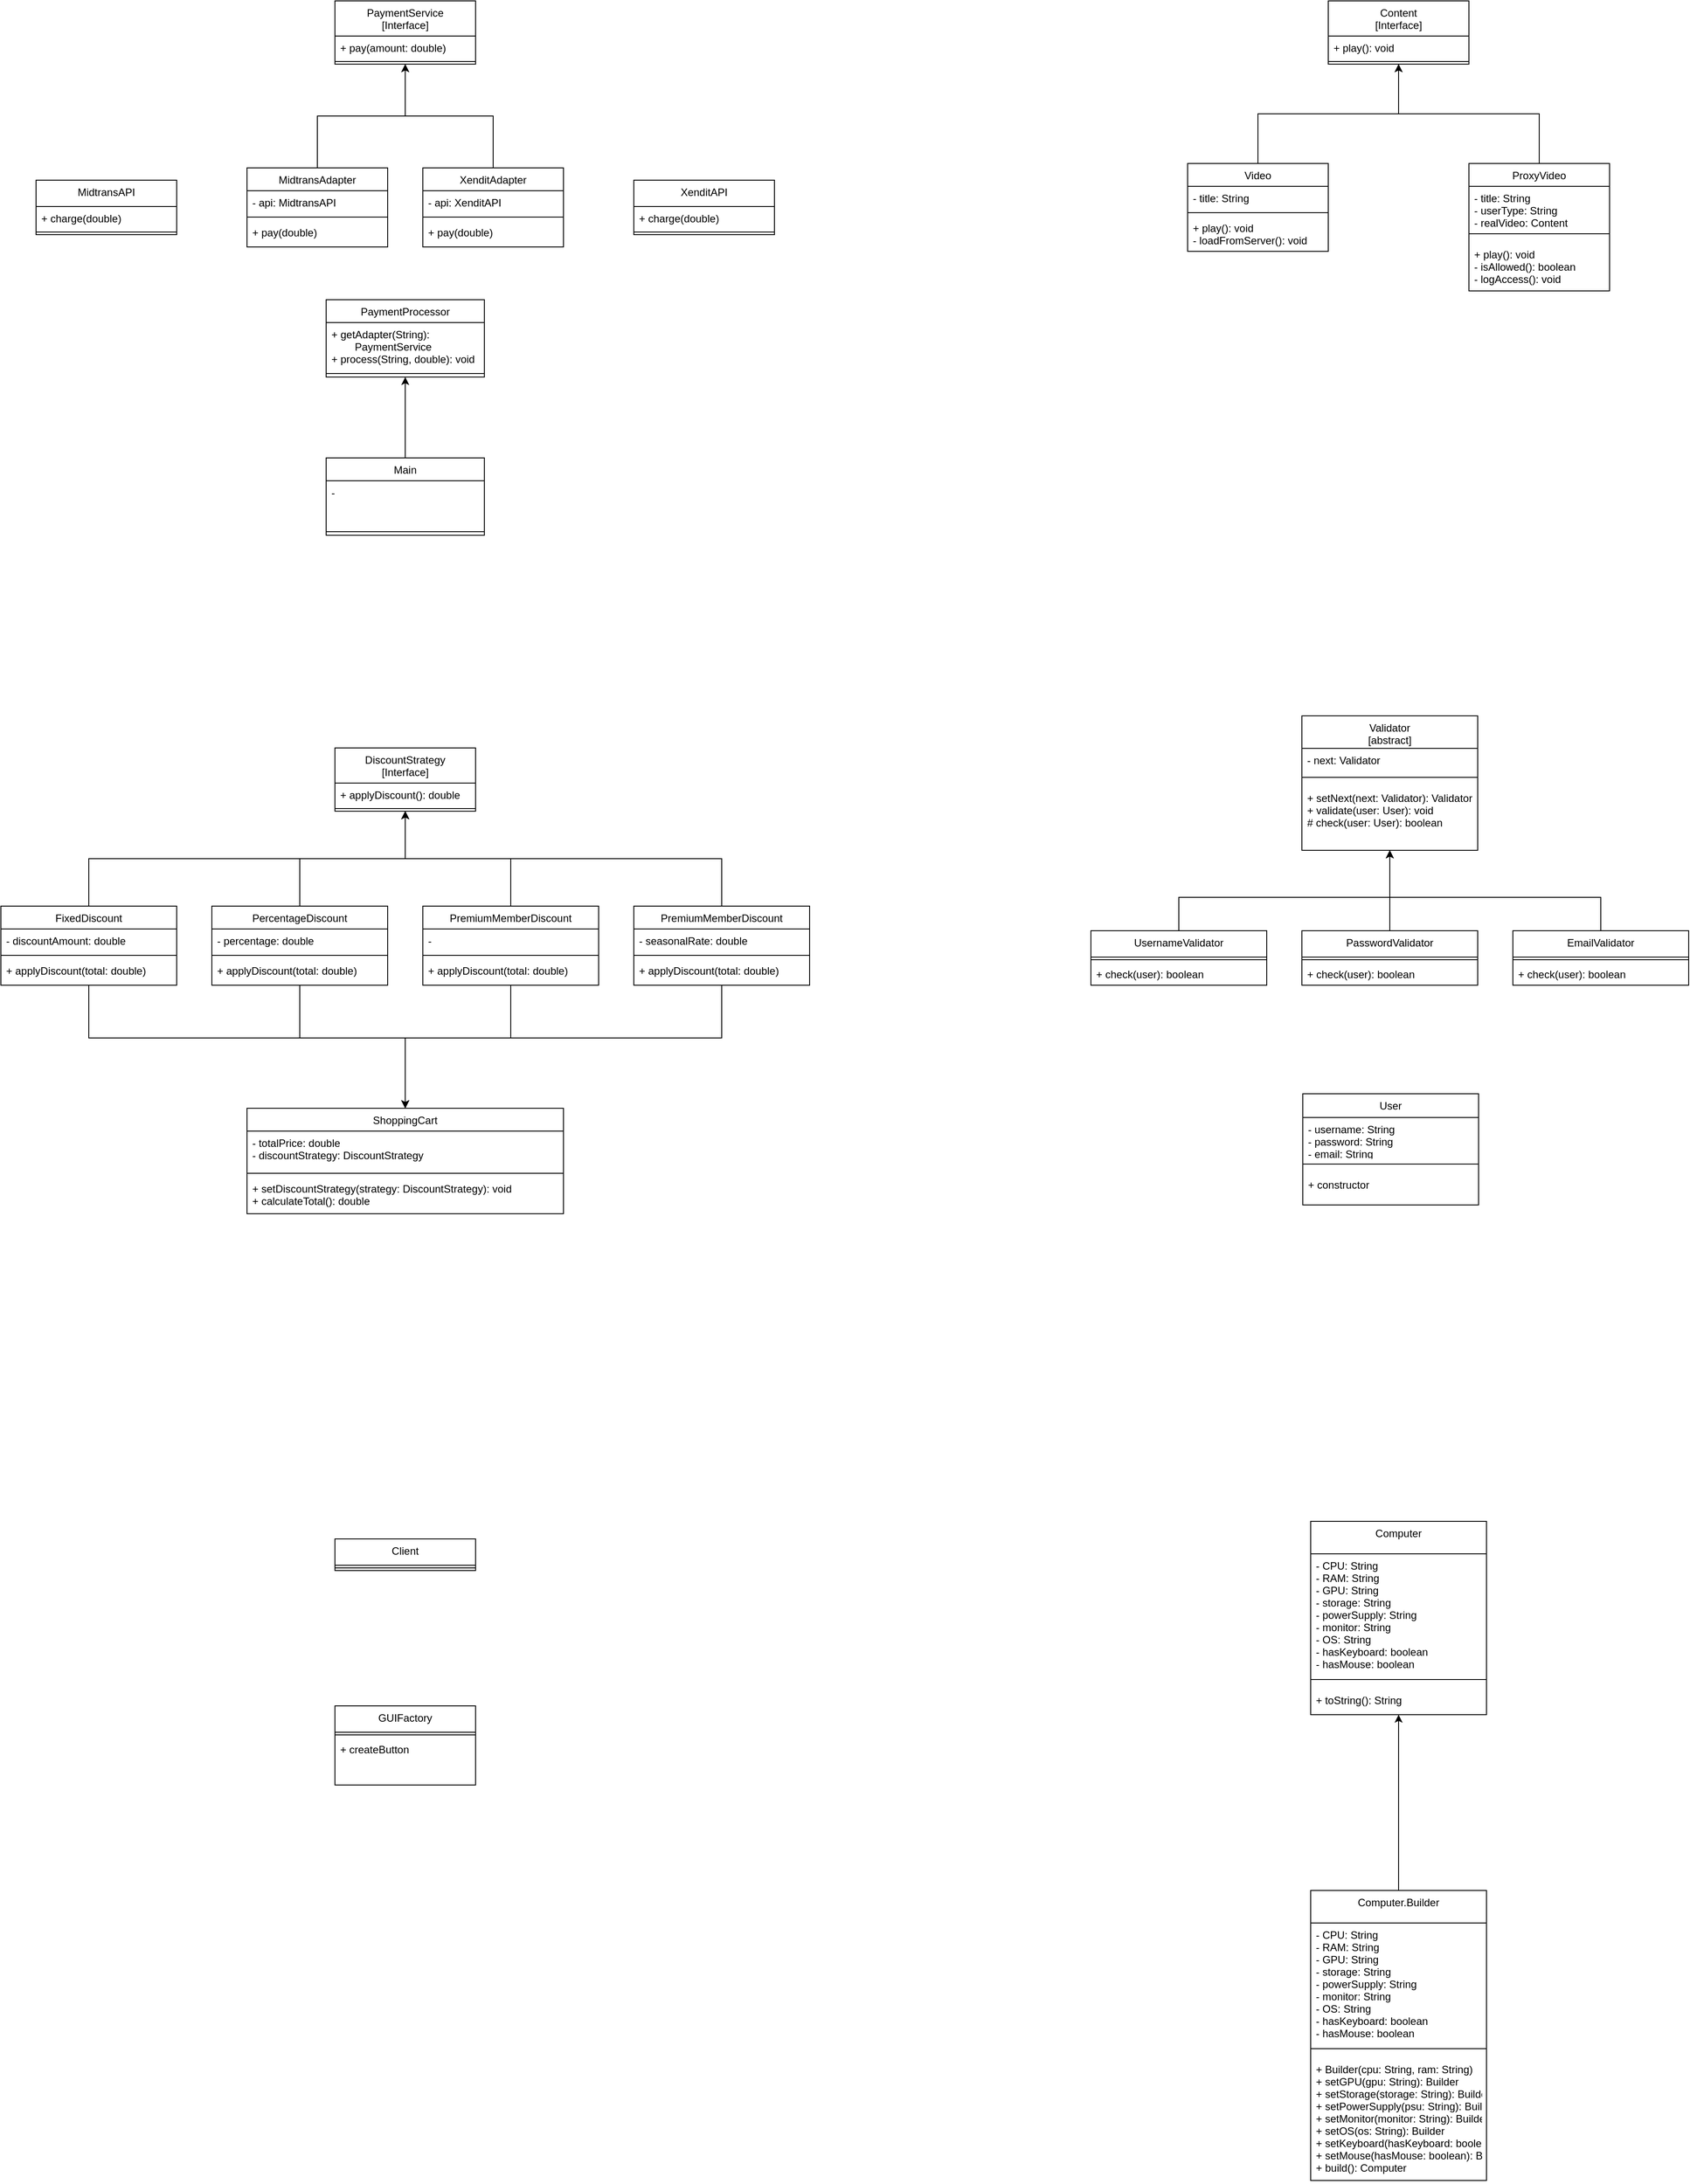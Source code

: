 <mxfile version="27.0.6">
  <diagram id="C5RBs43oDa-KdzZeNtuy" name="Page-1">
    <mxGraphModel dx="830" dy="450" grid="1" gridSize="10" guides="1" tooltips="1" connect="1" arrows="1" fold="1" page="1" pageScale="1" pageWidth="4000" pageHeight="5000" math="0" shadow="0">
      <root>
        <mxCell id="WIyWlLk6GJQsqaUBKTNV-0" />
        <mxCell id="WIyWlLk6GJQsqaUBKTNV-1" parent="WIyWlLk6GJQsqaUBKTNV-0" />
        <mxCell id="zkfFHV4jXpPFQw0GAbJ--17" value="PaymentService&#xa;[Interface]" style="swimlane;fontStyle=0;align=center;verticalAlign=top;childLayout=stackLayout;horizontal=1;startSize=40;horizontalStack=0;resizeParent=1;resizeLast=0;collapsible=1;marginBottom=0;rounded=0;shadow=0;strokeWidth=1;" parent="WIyWlLk6GJQsqaUBKTNV-1" vertex="1">
          <mxGeometry x="620" y="60" width="160" height="72" as="geometry">
            <mxRectangle x="550" y="140" width="160" height="26" as="alternateBounds" />
          </mxGeometry>
        </mxCell>
        <mxCell id="zkfFHV4jXpPFQw0GAbJ--18" value="+ pay(amount: double)" style="text;align=left;verticalAlign=top;spacingLeft=4;spacingRight=4;overflow=hidden;rotatable=0;points=[[0,0.5],[1,0.5]];portConstraint=eastwest;" parent="zkfFHV4jXpPFQw0GAbJ--17" vertex="1">
          <mxGeometry y="40" width="160" height="26" as="geometry" />
        </mxCell>
        <mxCell id="zkfFHV4jXpPFQw0GAbJ--23" value="" style="line;html=1;strokeWidth=1;align=left;verticalAlign=middle;spacingTop=-1;spacingLeft=3;spacingRight=3;rotatable=0;labelPosition=right;points=[];portConstraint=eastwest;" parent="zkfFHV4jXpPFQw0GAbJ--17" vertex="1">
          <mxGeometry y="66" width="160" height="6" as="geometry" />
        </mxCell>
        <mxCell id="XShhESuJG2U27jjuzgDM-27" style="edgeStyle=orthogonalEdgeStyle;rounded=0;orthogonalLoop=1;jettySize=auto;html=1;entryX=0.5;entryY=1;entryDx=0;entryDy=0;" edge="1" parent="WIyWlLk6GJQsqaUBKTNV-1" source="XShhESuJG2U27jjuzgDM-0" target="zkfFHV4jXpPFQw0GAbJ--17">
          <mxGeometry relative="1" as="geometry" />
        </mxCell>
        <mxCell id="XShhESuJG2U27jjuzgDM-0" value="MidtransAdapter" style="swimlane;fontStyle=0;align=center;verticalAlign=top;childLayout=stackLayout;horizontal=1;startSize=26;horizontalStack=0;resizeParent=1;resizeLast=0;collapsible=1;marginBottom=0;rounded=0;shadow=0;strokeWidth=1;" vertex="1" parent="WIyWlLk6GJQsqaUBKTNV-1">
          <mxGeometry x="520" y="250" width="160" height="90" as="geometry">
            <mxRectangle x="230" y="140" width="160" height="26" as="alternateBounds" />
          </mxGeometry>
        </mxCell>
        <mxCell id="XShhESuJG2U27jjuzgDM-1" value="- api: MidtransAPI" style="text;align=left;verticalAlign=top;spacingLeft=4;spacingRight=4;overflow=hidden;rotatable=0;points=[[0,0.5],[1,0.5]];portConstraint=eastwest;" vertex="1" parent="XShhESuJG2U27jjuzgDM-0">
          <mxGeometry y="26" width="160" height="26" as="geometry" />
        </mxCell>
        <mxCell id="XShhESuJG2U27jjuzgDM-4" value="" style="line;html=1;strokeWidth=1;align=left;verticalAlign=middle;spacingTop=-1;spacingLeft=3;spacingRight=3;rotatable=0;labelPosition=right;points=[];portConstraint=eastwest;" vertex="1" parent="XShhESuJG2U27jjuzgDM-0">
          <mxGeometry y="52" width="160" height="8" as="geometry" />
        </mxCell>
        <mxCell id="XShhESuJG2U27jjuzgDM-5" value="+ pay(double)" style="text;align=left;verticalAlign=top;spacingLeft=4;spacingRight=4;overflow=hidden;rotatable=0;points=[[0,0.5],[1,0.5]];portConstraint=eastwest;" vertex="1" parent="XShhESuJG2U27jjuzgDM-0">
          <mxGeometry y="60" width="160" height="26" as="geometry" />
        </mxCell>
        <mxCell id="XShhESuJG2U27jjuzgDM-28" style="edgeStyle=orthogonalEdgeStyle;rounded=0;orthogonalLoop=1;jettySize=auto;html=1;entryX=0.5;entryY=1;entryDx=0;entryDy=0;" edge="1" parent="WIyWlLk6GJQsqaUBKTNV-1" source="XShhESuJG2U27jjuzgDM-6" target="zkfFHV4jXpPFQw0GAbJ--17">
          <mxGeometry relative="1" as="geometry" />
        </mxCell>
        <mxCell id="XShhESuJG2U27jjuzgDM-6" value="XenditAdapter" style="swimlane;fontStyle=0;align=center;verticalAlign=top;childLayout=stackLayout;horizontal=1;startSize=26;horizontalStack=0;resizeParent=1;resizeLast=0;collapsible=1;marginBottom=0;rounded=0;shadow=0;strokeWidth=1;" vertex="1" parent="WIyWlLk6GJQsqaUBKTNV-1">
          <mxGeometry x="720" y="250" width="160" height="90" as="geometry">
            <mxRectangle x="230" y="140" width="160" height="26" as="alternateBounds" />
          </mxGeometry>
        </mxCell>
        <mxCell id="XShhESuJG2U27jjuzgDM-7" value="- api: XenditAPI" style="text;align=left;verticalAlign=top;spacingLeft=4;spacingRight=4;overflow=hidden;rotatable=0;points=[[0,0.5],[1,0.5]];portConstraint=eastwest;" vertex="1" parent="XShhESuJG2U27jjuzgDM-6">
          <mxGeometry y="26" width="160" height="26" as="geometry" />
        </mxCell>
        <mxCell id="XShhESuJG2U27jjuzgDM-8" value="" style="line;html=1;strokeWidth=1;align=left;verticalAlign=middle;spacingTop=-1;spacingLeft=3;spacingRight=3;rotatable=0;labelPosition=right;points=[];portConstraint=eastwest;" vertex="1" parent="XShhESuJG2U27jjuzgDM-6">
          <mxGeometry y="52" width="160" height="8" as="geometry" />
        </mxCell>
        <mxCell id="XShhESuJG2U27jjuzgDM-9" value="+ pay(double)" style="text;align=left;verticalAlign=top;spacingLeft=4;spacingRight=4;overflow=hidden;rotatable=0;points=[[0,0.5],[1,0.5]];portConstraint=eastwest;" vertex="1" parent="XShhESuJG2U27jjuzgDM-6">
          <mxGeometry y="60" width="160" height="26" as="geometry" />
        </mxCell>
        <mxCell id="XShhESuJG2U27jjuzgDM-10" value="PaymentProcessor" style="swimlane;fontStyle=0;align=center;verticalAlign=top;childLayout=stackLayout;horizontal=1;startSize=26;horizontalStack=0;resizeParent=1;resizeLast=0;collapsible=1;marginBottom=0;rounded=0;shadow=0;strokeWidth=1;" vertex="1" parent="WIyWlLk6GJQsqaUBKTNV-1">
          <mxGeometry x="610" y="400" width="180" height="88" as="geometry">
            <mxRectangle x="340" y="380" width="170" height="26" as="alternateBounds" />
          </mxGeometry>
        </mxCell>
        <mxCell id="XShhESuJG2U27jjuzgDM-11" value="+ getAdapter(String):&#xa;        PaymentService&#xa;+ process(String, double): void" style="text;align=left;verticalAlign=top;spacingLeft=4;spacingRight=4;overflow=hidden;rotatable=0;points=[[0,0.5],[1,0.5]];portConstraint=eastwest;" vertex="1" parent="XShhESuJG2U27jjuzgDM-10">
          <mxGeometry y="26" width="180" height="54" as="geometry" />
        </mxCell>
        <mxCell id="XShhESuJG2U27jjuzgDM-12" value="" style="line;html=1;strokeWidth=1;align=left;verticalAlign=middle;spacingTop=-1;spacingLeft=3;spacingRight=3;rotatable=0;labelPosition=right;points=[];portConstraint=eastwest;" vertex="1" parent="XShhESuJG2U27jjuzgDM-10">
          <mxGeometry y="80" width="180" height="8" as="geometry" />
        </mxCell>
        <mxCell id="XShhESuJG2U27jjuzgDM-26" style="edgeStyle=orthogonalEdgeStyle;rounded=0;orthogonalLoop=1;jettySize=auto;html=1;exitX=0.5;exitY=0;exitDx=0;exitDy=0;entryX=0.5;entryY=1;entryDx=0;entryDy=0;" edge="1" parent="WIyWlLk6GJQsqaUBKTNV-1" source="XShhESuJG2U27jjuzgDM-14" target="XShhESuJG2U27jjuzgDM-10">
          <mxGeometry relative="1" as="geometry" />
        </mxCell>
        <mxCell id="XShhESuJG2U27jjuzgDM-14" value="Main" style="swimlane;fontStyle=0;align=center;verticalAlign=top;childLayout=stackLayout;horizontal=1;startSize=26;horizontalStack=0;resizeParent=1;resizeLast=0;collapsible=1;marginBottom=0;rounded=0;shadow=0;strokeWidth=1;" vertex="1" parent="WIyWlLk6GJQsqaUBKTNV-1">
          <mxGeometry x="610" y="580" width="180" height="88" as="geometry">
            <mxRectangle x="340" y="380" width="170" height="26" as="alternateBounds" />
          </mxGeometry>
        </mxCell>
        <mxCell id="XShhESuJG2U27jjuzgDM-15" value="-" style="text;align=left;verticalAlign=top;spacingLeft=4;spacingRight=4;overflow=hidden;rotatable=0;points=[[0,0.5],[1,0.5]];portConstraint=eastwest;" vertex="1" parent="XShhESuJG2U27jjuzgDM-14">
          <mxGeometry y="26" width="180" height="54" as="geometry" />
        </mxCell>
        <mxCell id="XShhESuJG2U27jjuzgDM-16" value="" style="line;html=1;strokeWidth=1;align=left;verticalAlign=middle;spacingTop=-1;spacingLeft=3;spacingRight=3;rotatable=0;labelPosition=right;points=[];portConstraint=eastwest;" vertex="1" parent="XShhESuJG2U27jjuzgDM-14">
          <mxGeometry y="80" width="180" height="8" as="geometry" />
        </mxCell>
        <mxCell id="XShhESuJG2U27jjuzgDM-17" value="MidtransAPI" style="swimlane;fontStyle=0;align=center;verticalAlign=top;childLayout=stackLayout;horizontal=1;startSize=30;horizontalStack=0;resizeParent=1;resizeLast=0;collapsible=1;marginBottom=0;rounded=0;shadow=0;strokeWidth=1;" vertex="1" parent="WIyWlLk6GJQsqaUBKTNV-1">
          <mxGeometry x="280" y="264" width="160" height="62" as="geometry">
            <mxRectangle x="550" y="140" width="160" height="26" as="alternateBounds" />
          </mxGeometry>
        </mxCell>
        <mxCell id="XShhESuJG2U27jjuzgDM-18" value="+ charge(double)" style="text;align=left;verticalAlign=top;spacingLeft=4;spacingRight=4;overflow=hidden;rotatable=0;points=[[0,0.5],[1,0.5]];portConstraint=eastwest;" vertex="1" parent="XShhESuJG2U27jjuzgDM-17">
          <mxGeometry y="30" width="160" height="26" as="geometry" />
        </mxCell>
        <mxCell id="XShhESuJG2U27jjuzgDM-19" value="" style="line;html=1;strokeWidth=1;align=left;verticalAlign=middle;spacingTop=-1;spacingLeft=3;spacingRight=3;rotatable=0;labelPosition=right;points=[];portConstraint=eastwest;" vertex="1" parent="XShhESuJG2U27jjuzgDM-17">
          <mxGeometry y="56" width="160" height="6" as="geometry" />
        </mxCell>
        <mxCell id="XShhESuJG2U27jjuzgDM-20" value="XenditAPI" style="swimlane;fontStyle=0;align=center;verticalAlign=top;childLayout=stackLayout;horizontal=1;startSize=30;horizontalStack=0;resizeParent=1;resizeLast=0;collapsible=1;marginBottom=0;rounded=0;shadow=0;strokeWidth=1;" vertex="1" parent="WIyWlLk6GJQsqaUBKTNV-1">
          <mxGeometry x="960" y="264" width="160" height="62" as="geometry">
            <mxRectangle x="550" y="140" width="160" height="26" as="alternateBounds" />
          </mxGeometry>
        </mxCell>
        <mxCell id="XShhESuJG2U27jjuzgDM-21" value="+ charge(double)" style="text;align=left;verticalAlign=top;spacingLeft=4;spacingRight=4;overflow=hidden;rotatable=0;points=[[0,0.5],[1,0.5]];portConstraint=eastwest;" vertex="1" parent="XShhESuJG2U27jjuzgDM-20">
          <mxGeometry y="30" width="160" height="26" as="geometry" />
        </mxCell>
        <mxCell id="XShhESuJG2U27jjuzgDM-22" value="" style="line;html=1;strokeWidth=1;align=left;verticalAlign=middle;spacingTop=-1;spacingLeft=3;spacingRight=3;rotatable=0;labelPosition=right;points=[];portConstraint=eastwest;" vertex="1" parent="XShhESuJG2U27jjuzgDM-20">
          <mxGeometry y="56" width="160" height="6" as="geometry" />
        </mxCell>
        <mxCell id="XShhESuJG2U27jjuzgDM-29" value="Content&#xa;[Interface]" style="swimlane;fontStyle=0;align=center;verticalAlign=top;childLayout=stackLayout;horizontal=1;startSize=40;horizontalStack=0;resizeParent=1;resizeLast=0;collapsible=1;marginBottom=0;rounded=0;shadow=0;strokeWidth=1;" vertex="1" parent="WIyWlLk6GJQsqaUBKTNV-1">
          <mxGeometry x="1750" y="60" width="160" height="72" as="geometry">
            <mxRectangle x="550" y="140" width="160" height="26" as="alternateBounds" />
          </mxGeometry>
        </mxCell>
        <mxCell id="XShhESuJG2U27jjuzgDM-30" value="+ play(): void" style="text;align=left;verticalAlign=top;spacingLeft=4;spacingRight=4;overflow=hidden;rotatable=0;points=[[0,0.5],[1,0.5]];portConstraint=eastwest;" vertex="1" parent="XShhESuJG2U27jjuzgDM-29">
          <mxGeometry y="40" width="160" height="26" as="geometry" />
        </mxCell>
        <mxCell id="XShhESuJG2U27jjuzgDM-31" value="" style="line;html=1;strokeWidth=1;align=left;verticalAlign=middle;spacingTop=-1;spacingLeft=3;spacingRight=3;rotatable=0;labelPosition=right;points=[];portConstraint=eastwest;" vertex="1" parent="XShhESuJG2U27jjuzgDM-29">
          <mxGeometry y="66" width="160" height="6" as="geometry" />
        </mxCell>
        <mxCell id="XShhESuJG2U27jjuzgDM-40" style="edgeStyle=orthogonalEdgeStyle;rounded=0;orthogonalLoop=1;jettySize=auto;html=1;entryX=0.5;entryY=1;entryDx=0;entryDy=0;" edge="1" parent="WIyWlLk6GJQsqaUBKTNV-1" source="XShhESuJG2U27jjuzgDM-32" target="XShhESuJG2U27jjuzgDM-29">
          <mxGeometry relative="1" as="geometry" />
        </mxCell>
        <mxCell id="XShhESuJG2U27jjuzgDM-32" value="Video" style="swimlane;fontStyle=0;align=center;verticalAlign=top;childLayout=stackLayout;horizontal=1;startSize=26;horizontalStack=0;resizeParent=1;resizeLast=0;collapsible=1;marginBottom=0;rounded=0;shadow=0;strokeWidth=1;" vertex="1" parent="WIyWlLk6GJQsqaUBKTNV-1">
          <mxGeometry x="1590" y="245" width="160" height="100" as="geometry">
            <mxRectangle x="230" y="140" width="160" height="26" as="alternateBounds" />
          </mxGeometry>
        </mxCell>
        <mxCell id="XShhESuJG2U27jjuzgDM-33" value="- title: String" style="text;align=left;verticalAlign=top;spacingLeft=4;spacingRight=4;overflow=hidden;rotatable=0;points=[[0,0.5],[1,0.5]];portConstraint=eastwest;" vertex="1" parent="XShhESuJG2U27jjuzgDM-32">
          <mxGeometry y="26" width="160" height="26" as="geometry" />
        </mxCell>
        <mxCell id="XShhESuJG2U27jjuzgDM-34" value="" style="line;html=1;strokeWidth=1;align=left;verticalAlign=middle;spacingTop=-1;spacingLeft=3;spacingRight=3;rotatable=0;labelPosition=right;points=[];portConstraint=eastwest;" vertex="1" parent="XShhESuJG2U27jjuzgDM-32">
          <mxGeometry y="52" width="160" height="8" as="geometry" />
        </mxCell>
        <mxCell id="XShhESuJG2U27jjuzgDM-35" value="+ play(): void&#xa;- loadFromServer(): void" style="text;align=left;verticalAlign=top;spacingLeft=4;spacingRight=4;overflow=hidden;rotatable=0;points=[[0,0.5],[1,0.5]];portConstraint=eastwest;" vertex="1" parent="XShhESuJG2U27jjuzgDM-32">
          <mxGeometry y="60" width="160" height="40" as="geometry" />
        </mxCell>
        <mxCell id="XShhESuJG2U27jjuzgDM-41" style="edgeStyle=orthogonalEdgeStyle;rounded=0;orthogonalLoop=1;jettySize=auto;html=1;entryX=0.5;entryY=1;entryDx=0;entryDy=0;" edge="1" parent="WIyWlLk6GJQsqaUBKTNV-1" source="XShhESuJG2U27jjuzgDM-36" target="XShhESuJG2U27jjuzgDM-29">
          <mxGeometry relative="1" as="geometry" />
        </mxCell>
        <mxCell id="XShhESuJG2U27jjuzgDM-36" value="ProxyVideo" style="swimlane;fontStyle=0;align=center;verticalAlign=top;childLayout=stackLayout;horizontal=1;startSize=26;horizontalStack=0;resizeParent=1;resizeLast=0;collapsible=1;marginBottom=0;rounded=0;shadow=0;strokeWidth=1;" vertex="1" parent="WIyWlLk6GJQsqaUBKTNV-1">
          <mxGeometry x="1910" y="245" width="160" height="145" as="geometry">
            <mxRectangle x="230" y="140" width="160" height="26" as="alternateBounds" />
          </mxGeometry>
        </mxCell>
        <mxCell id="XShhESuJG2U27jjuzgDM-37" value="- title: String&#xa;- userType: String&#xa;- realVideo: Content" style="text;align=left;verticalAlign=top;spacingLeft=4;spacingRight=4;overflow=hidden;rotatable=0;points=[[0,0.5],[1,0.5]];portConstraint=eastwest;" vertex="1" parent="XShhESuJG2U27jjuzgDM-36">
          <mxGeometry y="26" width="160" height="44" as="geometry" />
        </mxCell>
        <mxCell id="XShhESuJG2U27jjuzgDM-38" value="" style="line;html=1;strokeWidth=1;align=left;verticalAlign=middle;spacingTop=-1;spacingLeft=3;spacingRight=3;rotatable=0;labelPosition=right;points=[];portConstraint=eastwest;" vertex="1" parent="XShhESuJG2U27jjuzgDM-36">
          <mxGeometry y="70" width="160" height="20" as="geometry" />
        </mxCell>
        <mxCell id="XShhESuJG2U27jjuzgDM-39" value="+ play(): void&#xa;- isAllowed(): boolean&#xa;- logAccess(): void" style="text;align=left;verticalAlign=top;spacingLeft=4;spacingRight=4;overflow=hidden;rotatable=0;points=[[0,0.5],[1,0.5]];portConstraint=eastwest;" vertex="1" parent="XShhESuJG2U27jjuzgDM-36">
          <mxGeometry y="90" width="160" height="52" as="geometry" />
        </mxCell>
        <mxCell id="XShhESuJG2U27jjuzgDM-42" value="DiscountStrategy&#xa;[Interface]" style="swimlane;fontStyle=0;align=center;verticalAlign=top;childLayout=stackLayout;horizontal=1;startSize=40;horizontalStack=0;resizeParent=1;resizeLast=0;collapsible=1;marginBottom=0;rounded=0;shadow=0;strokeWidth=1;" vertex="1" parent="WIyWlLk6GJQsqaUBKTNV-1">
          <mxGeometry x="620" y="910" width="160" height="72" as="geometry">
            <mxRectangle x="550" y="140" width="160" height="26" as="alternateBounds" />
          </mxGeometry>
        </mxCell>
        <mxCell id="XShhESuJG2U27jjuzgDM-43" value="+ applyDiscount(): double" style="text;align=left;verticalAlign=top;spacingLeft=4;spacingRight=4;overflow=hidden;rotatable=0;points=[[0,0.5],[1,0.5]];portConstraint=eastwest;" vertex="1" parent="XShhESuJG2U27jjuzgDM-42">
          <mxGeometry y="40" width="160" height="26" as="geometry" />
        </mxCell>
        <mxCell id="XShhESuJG2U27jjuzgDM-44" value="" style="line;html=1;strokeWidth=1;align=left;verticalAlign=middle;spacingTop=-1;spacingLeft=3;spacingRight=3;rotatable=0;labelPosition=right;points=[];portConstraint=eastwest;" vertex="1" parent="XShhESuJG2U27jjuzgDM-42">
          <mxGeometry y="66" width="160" height="6" as="geometry" />
        </mxCell>
        <mxCell id="XShhESuJG2U27jjuzgDM-82" style="edgeStyle=orthogonalEdgeStyle;rounded=0;orthogonalLoop=1;jettySize=auto;html=1;entryX=0.5;entryY=1;entryDx=0;entryDy=0;" edge="1" parent="WIyWlLk6GJQsqaUBKTNV-1" target="XShhESuJG2U27jjuzgDM-42">
          <mxGeometry relative="1" as="geometry">
            <mxPoint x="340" y="1096" as="sourcePoint" />
            <mxPoint x="700.0" y="988" as="targetPoint" />
            <Array as="points">
              <mxPoint x="340" y="1036" />
              <mxPoint x="700" y="1036" />
            </Array>
          </mxGeometry>
        </mxCell>
        <mxCell id="XShhESuJG2U27jjuzgDM-83" style="edgeStyle=orthogonalEdgeStyle;rounded=0;orthogonalLoop=1;jettySize=auto;html=1;entryX=0.5;entryY=0;entryDx=0;entryDy=0;" edge="1" parent="WIyWlLk6GJQsqaUBKTNV-1" source="XShhESuJG2U27jjuzgDM-53" target="XShhESuJG2U27jjuzgDM-73">
          <mxGeometry relative="1" as="geometry">
            <Array as="points">
              <mxPoint x="340" y="1240" />
              <mxPoint x="700" y="1240" />
            </Array>
          </mxGeometry>
        </mxCell>
        <mxCell id="XShhESuJG2U27jjuzgDM-53" value="FixedDiscount" style="swimlane;fontStyle=0;align=center;verticalAlign=top;childLayout=stackLayout;horizontal=1;startSize=26;horizontalStack=0;resizeParent=1;resizeLast=0;collapsible=1;marginBottom=0;rounded=0;shadow=0;strokeWidth=1;" vertex="1" parent="WIyWlLk6GJQsqaUBKTNV-1">
          <mxGeometry x="240" y="1090" width="200" height="90" as="geometry">
            <mxRectangle x="230" y="140" width="160" height="26" as="alternateBounds" />
          </mxGeometry>
        </mxCell>
        <mxCell id="XShhESuJG2U27jjuzgDM-54" value="- discountAmount: double" style="text;align=left;verticalAlign=top;spacingLeft=4;spacingRight=4;overflow=hidden;rotatable=0;points=[[0,0.5],[1,0.5]];portConstraint=eastwest;" vertex="1" parent="XShhESuJG2U27jjuzgDM-53">
          <mxGeometry y="26" width="200" height="26" as="geometry" />
        </mxCell>
        <mxCell id="XShhESuJG2U27jjuzgDM-55" value="" style="line;html=1;strokeWidth=1;align=left;verticalAlign=middle;spacingTop=-1;spacingLeft=3;spacingRight=3;rotatable=0;labelPosition=right;points=[];portConstraint=eastwest;" vertex="1" parent="XShhESuJG2U27jjuzgDM-53">
          <mxGeometry y="52" width="200" height="8" as="geometry" />
        </mxCell>
        <mxCell id="XShhESuJG2U27jjuzgDM-56" value="+ applyDiscount(total: double)" style="text;align=left;verticalAlign=top;spacingLeft=4;spacingRight=4;overflow=hidden;rotatable=0;points=[[0,0.5],[1,0.5]];portConstraint=eastwest;" vertex="1" parent="XShhESuJG2U27jjuzgDM-53">
          <mxGeometry y="60" width="200" height="26" as="geometry" />
        </mxCell>
        <mxCell id="XShhESuJG2U27jjuzgDM-78" style="edgeStyle=orthogonalEdgeStyle;rounded=0;orthogonalLoop=1;jettySize=auto;html=1;entryX=0.5;entryY=1;entryDx=0;entryDy=0;" edge="1" parent="WIyWlLk6GJQsqaUBKTNV-1" source="XShhESuJG2U27jjuzgDM-61" target="XShhESuJG2U27jjuzgDM-42">
          <mxGeometry relative="1" as="geometry" />
        </mxCell>
        <mxCell id="XShhESuJG2U27jjuzgDM-84" style="edgeStyle=orthogonalEdgeStyle;rounded=0;orthogonalLoop=1;jettySize=auto;html=1;entryX=0.5;entryY=0;entryDx=0;entryDy=0;" edge="1" parent="WIyWlLk6GJQsqaUBKTNV-1" source="XShhESuJG2U27jjuzgDM-61" target="XShhESuJG2U27jjuzgDM-73">
          <mxGeometry relative="1" as="geometry">
            <Array as="points">
              <mxPoint x="580" y="1240" />
              <mxPoint x="700" y="1240" />
            </Array>
          </mxGeometry>
        </mxCell>
        <mxCell id="XShhESuJG2U27jjuzgDM-61" value="PercentageDiscount" style="swimlane;fontStyle=0;align=center;verticalAlign=top;childLayout=stackLayout;horizontal=1;startSize=26;horizontalStack=0;resizeParent=1;resizeLast=0;collapsible=1;marginBottom=0;rounded=0;shadow=0;strokeWidth=1;" vertex="1" parent="WIyWlLk6GJQsqaUBKTNV-1">
          <mxGeometry x="480" y="1090" width="200" height="90" as="geometry">
            <mxRectangle x="230" y="140" width="160" height="26" as="alternateBounds" />
          </mxGeometry>
        </mxCell>
        <mxCell id="XShhESuJG2U27jjuzgDM-62" value="- percentage: double" style="text;align=left;verticalAlign=top;spacingLeft=4;spacingRight=4;overflow=hidden;rotatable=0;points=[[0,0.5],[1,0.5]];portConstraint=eastwest;" vertex="1" parent="XShhESuJG2U27jjuzgDM-61">
          <mxGeometry y="26" width="200" height="26" as="geometry" />
        </mxCell>
        <mxCell id="XShhESuJG2U27jjuzgDM-63" value="" style="line;html=1;strokeWidth=1;align=left;verticalAlign=middle;spacingTop=-1;spacingLeft=3;spacingRight=3;rotatable=0;labelPosition=right;points=[];portConstraint=eastwest;" vertex="1" parent="XShhESuJG2U27jjuzgDM-61">
          <mxGeometry y="52" width="200" height="8" as="geometry" />
        </mxCell>
        <mxCell id="XShhESuJG2U27jjuzgDM-64" value="+ applyDiscount(total: double)" style="text;align=left;verticalAlign=top;spacingLeft=4;spacingRight=4;overflow=hidden;rotatable=0;points=[[0,0.5],[1,0.5]];portConstraint=eastwest;" vertex="1" parent="XShhESuJG2U27jjuzgDM-61">
          <mxGeometry y="60" width="200" height="26" as="geometry" />
        </mxCell>
        <mxCell id="XShhESuJG2U27jjuzgDM-77" style="edgeStyle=orthogonalEdgeStyle;rounded=0;orthogonalLoop=1;jettySize=auto;html=1;entryX=0.5;entryY=1;entryDx=0;entryDy=0;" edge="1" parent="WIyWlLk6GJQsqaUBKTNV-1" source="XShhESuJG2U27jjuzgDM-65" target="XShhESuJG2U27jjuzgDM-42">
          <mxGeometry relative="1" as="geometry" />
        </mxCell>
        <mxCell id="XShhESuJG2U27jjuzgDM-85" style="edgeStyle=orthogonalEdgeStyle;rounded=0;orthogonalLoop=1;jettySize=auto;html=1;entryX=0.5;entryY=0;entryDx=0;entryDy=0;" edge="1" parent="WIyWlLk6GJQsqaUBKTNV-1" source="XShhESuJG2U27jjuzgDM-65" target="XShhESuJG2U27jjuzgDM-73">
          <mxGeometry relative="1" as="geometry">
            <Array as="points">
              <mxPoint x="820" y="1240" />
              <mxPoint x="700" y="1240" />
            </Array>
          </mxGeometry>
        </mxCell>
        <mxCell id="XShhESuJG2U27jjuzgDM-65" value="PremiumMemberDiscount" style="swimlane;fontStyle=0;align=center;verticalAlign=top;childLayout=stackLayout;horizontal=1;startSize=26;horizontalStack=0;resizeParent=1;resizeLast=0;collapsible=1;marginBottom=0;rounded=0;shadow=0;strokeWidth=1;" vertex="1" parent="WIyWlLk6GJQsqaUBKTNV-1">
          <mxGeometry x="720" y="1090" width="200" height="90" as="geometry">
            <mxRectangle x="230" y="140" width="160" height="26" as="alternateBounds" />
          </mxGeometry>
        </mxCell>
        <mxCell id="XShhESuJG2U27jjuzgDM-66" value="- " style="text;align=left;verticalAlign=top;spacingLeft=4;spacingRight=4;overflow=hidden;rotatable=0;points=[[0,0.5],[1,0.5]];portConstraint=eastwest;" vertex="1" parent="XShhESuJG2U27jjuzgDM-65">
          <mxGeometry y="26" width="200" height="26" as="geometry" />
        </mxCell>
        <mxCell id="XShhESuJG2U27jjuzgDM-67" value="" style="line;html=1;strokeWidth=1;align=left;verticalAlign=middle;spacingTop=-1;spacingLeft=3;spacingRight=3;rotatable=0;labelPosition=right;points=[];portConstraint=eastwest;" vertex="1" parent="XShhESuJG2U27jjuzgDM-65">
          <mxGeometry y="52" width="200" height="8" as="geometry" />
        </mxCell>
        <mxCell id="XShhESuJG2U27jjuzgDM-68" value="+ applyDiscount(total: double)" style="text;align=left;verticalAlign=top;spacingLeft=4;spacingRight=4;overflow=hidden;rotatable=0;points=[[0,0.5],[1,0.5]];portConstraint=eastwest;" vertex="1" parent="XShhESuJG2U27jjuzgDM-65">
          <mxGeometry y="60" width="200" height="26" as="geometry" />
        </mxCell>
        <mxCell id="XShhESuJG2U27jjuzgDM-81" style="edgeStyle=orthogonalEdgeStyle;rounded=0;orthogonalLoop=1;jettySize=auto;html=1;entryX=0.5;entryY=1;entryDx=0;entryDy=0;" edge="1" parent="WIyWlLk6GJQsqaUBKTNV-1" target="XShhESuJG2U27jjuzgDM-42">
          <mxGeometry relative="1" as="geometry">
            <mxPoint x="1060" y="1096" as="sourcePoint" />
            <mxPoint x="700" y="988" as="targetPoint" />
            <Array as="points">
              <mxPoint x="1060" y="1036" />
              <mxPoint x="700" y="1036" />
            </Array>
          </mxGeometry>
        </mxCell>
        <mxCell id="XShhESuJG2U27jjuzgDM-86" style="edgeStyle=orthogonalEdgeStyle;rounded=0;orthogonalLoop=1;jettySize=auto;html=1;entryX=0.5;entryY=0;entryDx=0;entryDy=0;" edge="1" parent="WIyWlLk6GJQsqaUBKTNV-1" source="XShhESuJG2U27jjuzgDM-69" target="XShhESuJG2U27jjuzgDM-73">
          <mxGeometry relative="1" as="geometry">
            <Array as="points">
              <mxPoint x="1060" y="1240" />
              <mxPoint x="700" y="1240" />
            </Array>
          </mxGeometry>
        </mxCell>
        <mxCell id="XShhESuJG2U27jjuzgDM-69" value="PremiumMemberDiscount" style="swimlane;fontStyle=0;align=center;verticalAlign=top;childLayout=stackLayout;horizontal=1;startSize=26;horizontalStack=0;resizeParent=1;resizeLast=0;collapsible=1;marginBottom=0;rounded=0;shadow=0;strokeWidth=1;" vertex="1" parent="WIyWlLk6GJQsqaUBKTNV-1">
          <mxGeometry x="960" y="1090" width="200" height="90" as="geometry">
            <mxRectangle x="230" y="140" width="160" height="26" as="alternateBounds" />
          </mxGeometry>
        </mxCell>
        <mxCell id="XShhESuJG2U27jjuzgDM-70" value="- seasonalRate: double" style="text;align=left;verticalAlign=top;spacingLeft=4;spacingRight=4;overflow=hidden;rotatable=0;points=[[0,0.5],[1,0.5]];portConstraint=eastwest;" vertex="1" parent="XShhESuJG2U27jjuzgDM-69">
          <mxGeometry y="26" width="200" height="26" as="geometry" />
        </mxCell>
        <mxCell id="XShhESuJG2U27jjuzgDM-71" value="" style="line;html=1;strokeWidth=1;align=left;verticalAlign=middle;spacingTop=-1;spacingLeft=3;spacingRight=3;rotatable=0;labelPosition=right;points=[];portConstraint=eastwest;" vertex="1" parent="XShhESuJG2U27jjuzgDM-69">
          <mxGeometry y="52" width="200" height="8" as="geometry" />
        </mxCell>
        <mxCell id="XShhESuJG2U27jjuzgDM-72" value="+ applyDiscount(total: double)" style="text;align=left;verticalAlign=top;spacingLeft=4;spacingRight=4;overflow=hidden;rotatable=0;points=[[0,0.5],[1,0.5]];portConstraint=eastwest;" vertex="1" parent="XShhESuJG2U27jjuzgDM-69">
          <mxGeometry y="60" width="200" height="26" as="geometry" />
        </mxCell>
        <mxCell id="XShhESuJG2U27jjuzgDM-73" value="ShoppingCart" style="swimlane;fontStyle=0;align=center;verticalAlign=top;childLayout=stackLayout;horizontal=1;startSize=26;horizontalStack=0;resizeParent=1;resizeLast=0;collapsible=1;marginBottom=0;rounded=0;shadow=0;strokeWidth=1;" vertex="1" parent="WIyWlLk6GJQsqaUBKTNV-1">
          <mxGeometry x="520" y="1320" width="360" height="120" as="geometry">
            <mxRectangle x="230" y="140" width="160" height="26" as="alternateBounds" />
          </mxGeometry>
        </mxCell>
        <mxCell id="XShhESuJG2U27jjuzgDM-74" value="- totalPrice: double&#xa;- discountStrategy: DiscountStrategy" style="text;align=left;verticalAlign=top;spacingLeft=4;spacingRight=4;overflow=hidden;rotatable=0;points=[[0,0.5],[1,0.5]];portConstraint=eastwest;" vertex="1" parent="XShhESuJG2U27jjuzgDM-73">
          <mxGeometry y="26" width="360" height="44" as="geometry" />
        </mxCell>
        <mxCell id="XShhESuJG2U27jjuzgDM-75" value="" style="line;html=1;strokeWidth=1;align=left;verticalAlign=middle;spacingTop=-1;spacingLeft=3;spacingRight=3;rotatable=0;labelPosition=right;points=[];portConstraint=eastwest;" vertex="1" parent="XShhESuJG2U27jjuzgDM-73">
          <mxGeometry y="70" width="360" height="8" as="geometry" />
        </mxCell>
        <mxCell id="XShhESuJG2U27jjuzgDM-76" value="+ setDiscountStrategy(strategy: DiscountStrategy): void&#xa;+ calculateTotal(): double" style="text;align=left;verticalAlign=top;spacingLeft=4;spacingRight=4;overflow=hidden;rotatable=0;points=[[0,0.5],[1,0.5]];portConstraint=eastwest;" vertex="1" parent="XShhESuJG2U27jjuzgDM-73">
          <mxGeometry y="78" width="360" height="42" as="geometry" />
        </mxCell>
        <mxCell id="XShhESuJG2U27jjuzgDM-91" value="Validator&#xa;[abstract]" style="swimlane;fontStyle=0;align=center;verticalAlign=top;childLayout=stackLayout;horizontal=1;startSize=37;horizontalStack=0;resizeParent=1;resizeLast=0;collapsible=1;marginBottom=0;rounded=0;shadow=0;strokeWidth=1;" vertex="1" parent="WIyWlLk6GJQsqaUBKTNV-1">
          <mxGeometry x="1720" y="873.5" width="200" height="153" as="geometry">
            <mxRectangle x="230" y="140" width="160" height="26" as="alternateBounds" />
          </mxGeometry>
        </mxCell>
        <mxCell id="XShhESuJG2U27jjuzgDM-92" value="- next: Validator&#xa;" style="text;align=left;verticalAlign=top;spacingLeft=4;spacingRight=4;overflow=hidden;rotatable=0;points=[[0,0.5],[1,0.5]];portConstraint=eastwest;" vertex="1" parent="XShhESuJG2U27jjuzgDM-91">
          <mxGeometry y="37" width="200" height="23" as="geometry" />
        </mxCell>
        <mxCell id="XShhESuJG2U27jjuzgDM-93" value="" style="line;html=1;strokeWidth=1;align=left;verticalAlign=middle;spacingTop=-1;spacingLeft=3;spacingRight=3;rotatable=0;labelPosition=right;points=[];portConstraint=eastwest;" vertex="1" parent="XShhESuJG2U27jjuzgDM-91">
          <mxGeometry y="60" width="200" height="20" as="geometry" />
        </mxCell>
        <mxCell id="XShhESuJG2U27jjuzgDM-94" value="+ setNext(next: Validator): Validator&#xa;+ validate(user: User): void&#xa;# check(user: User): boolean" style="text;align=left;verticalAlign=top;spacingLeft=4;spacingRight=4;overflow=hidden;rotatable=0;points=[[0,0.5],[1,0.5]];portConstraint=eastwest;" vertex="1" parent="XShhESuJG2U27jjuzgDM-91">
          <mxGeometry y="80" width="200" height="52" as="geometry" />
        </mxCell>
        <mxCell id="XShhESuJG2U27jjuzgDM-116" style="edgeStyle=orthogonalEdgeStyle;rounded=0;orthogonalLoop=1;jettySize=auto;html=1;entryX=0.5;entryY=1;entryDx=0;entryDy=0;" edge="1" parent="WIyWlLk6GJQsqaUBKTNV-1" source="XShhESuJG2U27jjuzgDM-95" target="XShhESuJG2U27jjuzgDM-91">
          <mxGeometry relative="1" as="geometry">
            <Array as="points">
              <mxPoint x="1580" y="1080" />
              <mxPoint x="1820" y="1080" />
            </Array>
          </mxGeometry>
        </mxCell>
        <mxCell id="XShhESuJG2U27jjuzgDM-95" value="UsernameValidator" style="swimlane;fontStyle=0;align=center;verticalAlign=top;childLayout=stackLayout;horizontal=1;startSize=30;horizontalStack=0;resizeParent=1;resizeLast=0;collapsible=1;marginBottom=0;rounded=0;shadow=0;strokeWidth=1;" vertex="1" parent="WIyWlLk6GJQsqaUBKTNV-1">
          <mxGeometry x="1480" y="1118" width="200" height="62" as="geometry">
            <mxRectangle x="550" y="140" width="160" height="26" as="alternateBounds" />
          </mxGeometry>
        </mxCell>
        <mxCell id="XShhESuJG2U27jjuzgDM-97" value="" style="line;html=1;strokeWidth=1;align=left;verticalAlign=middle;spacingTop=-1;spacingLeft=3;spacingRight=3;rotatable=0;labelPosition=right;points=[];portConstraint=eastwest;" vertex="1" parent="XShhESuJG2U27jjuzgDM-95">
          <mxGeometry y="30" width="200" height="6" as="geometry" />
        </mxCell>
        <mxCell id="XShhESuJG2U27jjuzgDM-96" value="+ check(user): boolean" style="text;align=left;verticalAlign=top;spacingLeft=4;spacingRight=4;overflow=hidden;rotatable=0;points=[[0,0.5],[1,0.5]];portConstraint=eastwest;" vertex="1" parent="XShhESuJG2U27jjuzgDM-95">
          <mxGeometry y="36" width="200" height="26" as="geometry" />
        </mxCell>
        <mxCell id="XShhESuJG2U27jjuzgDM-115" style="edgeStyle=orthogonalEdgeStyle;rounded=0;orthogonalLoop=1;jettySize=auto;html=1;entryX=0.5;entryY=1;entryDx=0;entryDy=0;" edge="1" parent="WIyWlLk6GJQsqaUBKTNV-1" source="XShhESuJG2U27jjuzgDM-102" target="XShhESuJG2U27jjuzgDM-91">
          <mxGeometry relative="1" as="geometry" />
        </mxCell>
        <mxCell id="XShhESuJG2U27jjuzgDM-102" value="PasswordValidator" style="swimlane;fontStyle=0;align=center;verticalAlign=top;childLayout=stackLayout;horizontal=1;startSize=30;horizontalStack=0;resizeParent=1;resizeLast=0;collapsible=1;marginBottom=0;rounded=0;shadow=0;strokeWidth=1;" vertex="1" parent="WIyWlLk6GJQsqaUBKTNV-1">
          <mxGeometry x="1720" y="1118" width="200" height="62" as="geometry">
            <mxRectangle x="550" y="140" width="160" height="26" as="alternateBounds" />
          </mxGeometry>
        </mxCell>
        <mxCell id="XShhESuJG2U27jjuzgDM-103" value="" style="line;html=1;strokeWidth=1;align=left;verticalAlign=middle;spacingTop=-1;spacingLeft=3;spacingRight=3;rotatable=0;labelPosition=right;points=[];portConstraint=eastwest;" vertex="1" parent="XShhESuJG2U27jjuzgDM-102">
          <mxGeometry y="30" width="200" height="6" as="geometry" />
        </mxCell>
        <mxCell id="XShhESuJG2U27jjuzgDM-104" value="+ check(user): boolean" style="text;align=left;verticalAlign=top;spacingLeft=4;spacingRight=4;overflow=hidden;rotatable=0;points=[[0,0.5],[1,0.5]];portConstraint=eastwest;" vertex="1" parent="XShhESuJG2U27jjuzgDM-102">
          <mxGeometry y="36" width="200" height="26" as="geometry" />
        </mxCell>
        <mxCell id="XShhESuJG2U27jjuzgDM-112" style="edgeStyle=orthogonalEdgeStyle;rounded=0;orthogonalLoop=1;jettySize=auto;html=1;entryX=0.5;entryY=1;entryDx=0;entryDy=0;" edge="1" parent="WIyWlLk6GJQsqaUBKTNV-1" source="XShhESuJG2U27jjuzgDM-105" target="XShhESuJG2U27jjuzgDM-91">
          <mxGeometry relative="1" as="geometry">
            <Array as="points">
              <mxPoint x="2060" y="1080" />
              <mxPoint x="1820" y="1080" />
            </Array>
          </mxGeometry>
        </mxCell>
        <mxCell id="XShhESuJG2U27jjuzgDM-105" value="EmailValidator" style="swimlane;fontStyle=0;align=center;verticalAlign=top;childLayout=stackLayout;horizontal=1;startSize=30;horizontalStack=0;resizeParent=1;resizeLast=0;collapsible=1;marginBottom=0;rounded=0;shadow=0;strokeWidth=1;" vertex="1" parent="WIyWlLk6GJQsqaUBKTNV-1">
          <mxGeometry x="1960" y="1118" width="200" height="62" as="geometry">
            <mxRectangle x="550" y="140" width="160" height="26" as="alternateBounds" />
          </mxGeometry>
        </mxCell>
        <mxCell id="XShhESuJG2U27jjuzgDM-106" value="" style="line;html=1;strokeWidth=1;align=left;verticalAlign=middle;spacingTop=-1;spacingLeft=3;spacingRight=3;rotatable=0;labelPosition=right;points=[];portConstraint=eastwest;" vertex="1" parent="XShhESuJG2U27jjuzgDM-105">
          <mxGeometry y="30" width="200" height="6" as="geometry" />
        </mxCell>
        <mxCell id="XShhESuJG2U27jjuzgDM-107" value="+ check(user): boolean" style="text;align=left;verticalAlign=top;spacingLeft=4;spacingRight=4;overflow=hidden;rotatable=0;points=[[0,0.5],[1,0.5]];portConstraint=eastwest;" vertex="1" parent="XShhESuJG2U27jjuzgDM-105">
          <mxGeometry y="36" width="200" height="26" as="geometry" />
        </mxCell>
        <mxCell id="XShhESuJG2U27jjuzgDM-108" value="User" style="swimlane;fontStyle=0;align=center;verticalAlign=top;childLayout=stackLayout;horizontal=1;startSize=27;horizontalStack=0;resizeParent=1;resizeLast=0;collapsible=1;marginBottom=0;rounded=0;shadow=0;strokeWidth=1;" vertex="1" parent="WIyWlLk6GJQsqaUBKTNV-1">
          <mxGeometry x="1721" y="1303.5" width="200" height="126.5" as="geometry">
            <mxRectangle x="230" y="140" width="160" height="26" as="alternateBounds" />
          </mxGeometry>
        </mxCell>
        <mxCell id="XShhESuJG2U27jjuzgDM-109" value="- username: String&#xa;- password: String&#xa;- email: String" style="text;align=left;verticalAlign=top;spacingLeft=4;spacingRight=4;overflow=hidden;rotatable=0;points=[[0,0.5],[1,0.5]];portConstraint=eastwest;" vertex="1" parent="XShhESuJG2U27jjuzgDM-108">
          <mxGeometry y="27" width="200" height="43" as="geometry" />
        </mxCell>
        <mxCell id="XShhESuJG2U27jjuzgDM-110" value="" style="line;html=1;strokeWidth=1;align=left;verticalAlign=middle;spacingTop=-1;spacingLeft=3;spacingRight=3;rotatable=0;labelPosition=right;points=[];portConstraint=eastwest;" vertex="1" parent="XShhESuJG2U27jjuzgDM-108">
          <mxGeometry y="70" width="200" height="20" as="geometry" />
        </mxCell>
        <mxCell id="XShhESuJG2U27jjuzgDM-111" value="+ constructor" style="text;align=left;verticalAlign=top;spacingLeft=4;spacingRight=4;overflow=hidden;rotatable=0;points=[[0,0.5],[1,0.5]];portConstraint=eastwest;" vertex="1" parent="XShhESuJG2U27jjuzgDM-108">
          <mxGeometry y="90" width="200" height="20" as="geometry" />
        </mxCell>
        <mxCell id="XShhESuJG2U27jjuzgDM-117" value="Computer" style="swimlane;fontStyle=0;align=center;verticalAlign=top;childLayout=stackLayout;horizontal=1;startSize=37;horizontalStack=0;resizeParent=1;resizeLast=0;collapsible=1;marginBottom=0;rounded=0;shadow=0;strokeWidth=1;" vertex="1" parent="WIyWlLk6GJQsqaUBKTNV-1">
          <mxGeometry x="1730" y="1790" width="200" height="220" as="geometry">
            <mxRectangle x="230" y="140" width="160" height="26" as="alternateBounds" />
          </mxGeometry>
        </mxCell>
        <mxCell id="XShhESuJG2U27jjuzgDM-118" value="- CPU: String&#xa;- RAM: String&#xa;- GPU: String&#xa;- storage: String&#xa;- powerSupply: String&#xa;- monitor: String&#xa;- OS: String&#xa;- hasKeyboard: boolean&#xa;- hasMouse: boolean&#xa;" style="text;align=left;verticalAlign=top;spacingLeft=4;spacingRight=4;overflow=hidden;rotatable=0;points=[[0,0.5],[1,0.5]];portConstraint=eastwest;" vertex="1" parent="XShhESuJG2U27jjuzgDM-117">
          <mxGeometry y="37" width="200" height="133" as="geometry" />
        </mxCell>
        <mxCell id="XShhESuJG2U27jjuzgDM-119" value="" style="line;html=1;strokeWidth=1;align=left;verticalAlign=middle;spacingTop=-1;spacingLeft=3;spacingRight=3;rotatable=0;labelPosition=right;points=[];portConstraint=eastwest;" vertex="1" parent="XShhESuJG2U27jjuzgDM-117">
          <mxGeometry y="170" width="200" height="20" as="geometry" />
        </mxCell>
        <mxCell id="XShhESuJG2U27jjuzgDM-120" value="+ toString(): String" style="text;align=left;verticalAlign=top;spacingLeft=4;spacingRight=4;overflow=hidden;rotatable=0;points=[[0,0.5],[1,0.5]];portConstraint=eastwest;" vertex="1" parent="XShhESuJG2U27jjuzgDM-117">
          <mxGeometry y="190" width="200" height="20" as="geometry" />
        </mxCell>
        <mxCell id="XShhESuJG2U27jjuzgDM-125" style="edgeStyle=orthogonalEdgeStyle;rounded=0;orthogonalLoop=1;jettySize=auto;html=1;entryX=0.5;entryY=1;entryDx=0;entryDy=0;" edge="1" parent="WIyWlLk6GJQsqaUBKTNV-1" source="XShhESuJG2U27jjuzgDM-121" target="XShhESuJG2U27jjuzgDM-117">
          <mxGeometry relative="1" as="geometry" />
        </mxCell>
        <mxCell id="XShhESuJG2U27jjuzgDM-121" value="Computer.Builder" style="swimlane;fontStyle=0;align=center;verticalAlign=top;childLayout=stackLayout;horizontal=1;startSize=37;horizontalStack=0;resizeParent=1;resizeLast=0;collapsible=1;marginBottom=0;rounded=0;shadow=0;strokeWidth=1;" vertex="1" parent="WIyWlLk6GJQsqaUBKTNV-1">
          <mxGeometry x="1730" y="2210" width="200" height="330" as="geometry">
            <mxRectangle x="230" y="140" width="160" height="26" as="alternateBounds" />
          </mxGeometry>
        </mxCell>
        <mxCell id="XShhESuJG2U27jjuzgDM-122" value="- CPU: String&#xa;- RAM: String&#xa;- GPU: String&#xa;- storage: String&#xa;- powerSupply: String&#xa;- monitor: String&#xa;- OS: String&#xa;- hasKeyboard: boolean&#xa;- hasMouse: boolean&#xa;" style="text;align=left;verticalAlign=top;spacingLeft=4;spacingRight=4;overflow=hidden;rotatable=0;points=[[0,0.5],[1,0.5]];portConstraint=eastwest;" vertex="1" parent="XShhESuJG2U27jjuzgDM-121">
          <mxGeometry y="37" width="200" height="133" as="geometry" />
        </mxCell>
        <mxCell id="XShhESuJG2U27jjuzgDM-123" value="" style="line;html=1;strokeWidth=1;align=left;verticalAlign=middle;spacingTop=-1;spacingLeft=3;spacingRight=3;rotatable=0;labelPosition=right;points=[];portConstraint=eastwest;" vertex="1" parent="XShhESuJG2U27jjuzgDM-121">
          <mxGeometry y="170" width="200" height="20" as="geometry" />
        </mxCell>
        <mxCell id="XShhESuJG2U27jjuzgDM-124" value="+ Builder(cpu: String, ram: String)&#xa;+ setGPU(gpu: String): Builder&#xa;+ setStorage(storage: String): Builder&#xa;+ setPowerSupply(psu: String): Builder&#xa;+ setMonitor(monitor: String): Builder&#xa;+ setOS(os: String): Builder&#xa;+ setKeyboard(hasKeyboard: boolean): Builder&#xa;+ setMouse(hasMouse: boolean): Builder&#xa;+ build(): Computer&#xa;" style="text;align=left;verticalAlign=top;spacingLeft=4;spacingRight=4;overflow=hidden;rotatable=0;points=[[0,0.5],[1,0.5]];portConstraint=eastwest;" vertex="1" parent="XShhESuJG2U27jjuzgDM-121">
          <mxGeometry y="190" width="200" height="140" as="geometry" />
        </mxCell>
        <mxCell id="XShhESuJG2U27jjuzgDM-126" value="Client" style="swimlane;fontStyle=0;align=center;verticalAlign=top;childLayout=stackLayout;horizontal=1;startSize=30;horizontalStack=0;resizeParent=1;resizeLast=0;collapsible=1;marginBottom=0;rounded=0;shadow=0;strokeWidth=1;" vertex="1" parent="WIyWlLk6GJQsqaUBKTNV-1">
          <mxGeometry x="620" y="1810" width="160" height="36" as="geometry">
            <mxRectangle x="550" y="140" width="160" height="26" as="alternateBounds" />
          </mxGeometry>
        </mxCell>
        <mxCell id="XShhESuJG2U27jjuzgDM-128" value="" style="line;html=1;strokeWidth=1;align=left;verticalAlign=middle;spacingTop=-1;spacingLeft=3;spacingRight=3;rotatable=0;labelPosition=right;points=[];portConstraint=eastwest;" vertex="1" parent="XShhESuJG2U27jjuzgDM-126">
          <mxGeometry y="30" width="160" height="6" as="geometry" />
        </mxCell>
        <mxCell id="XShhESuJG2U27jjuzgDM-129" value="GUIFactory" style="swimlane;fontStyle=0;align=center;verticalAlign=top;childLayout=stackLayout;horizontal=1;startSize=30;horizontalStack=0;resizeParent=1;resizeLast=0;collapsible=1;marginBottom=0;rounded=0;shadow=0;strokeWidth=1;" vertex="1" parent="WIyWlLk6GJQsqaUBKTNV-1">
          <mxGeometry x="620" y="2000" width="160" height="90" as="geometry">
            <mxRectangle x="550" y="140" width="160" height="26" as="alternateBounds" />
          </mxGeometry>
        </mxCell>
        <mxCell id="XShhESuJG2U27jjuzgDM-131" value="" style="line;html=1;strokeWidth=1;align=left;verticalAlign=middle;spacingTop=-1;spacingLeft=3;spacingRight=3;rotatable=0;labelPosition=right;points=[];portConstraint=eastwest;" vertex="1" parent="XShhESuJG2U27jjuzgDM-129">
          <mxGeometry y="30" width="160" height="6" as="geometry" />
        </mxCell>
        <mxCell id="XShhESuJG2U27jjuzgDM-130" value="+ createButton" style="text;align=left;verticalAlign=top;spacingLeft=4;spacingRight=4;overflow=hidden;rotatable=0;points=[[0,0.5],[1,0.5]];portConstraint=eastwest;" vertex="1" parent="XShhESuJG2U27jjuzgDM-129">
          <mxGeometry y="36" width="160" height="26" as="geometry" />
        </mxCell>
      </root>
    </mxGraphModel>
  </diagram>
</mxfile>
